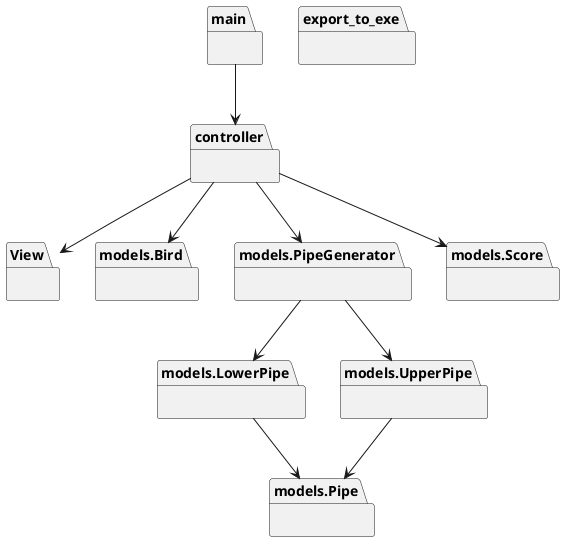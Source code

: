 @startuml packages_BirdJumper
set namespaceSeparator none
package "View" as View {
}
package "controller" as controller {
}
package "export_to_exe" as export_to_exe {
}
package "main" as main {
}
package "models.Bird" as models.Bird {
}
package "models.LowerPipe" as models.LowerPipe {
}
package "models.Pipe" as models.Pipe {
}
package "models.PipeGenerator" as models.PipeGenerator {
}
package "models.Score" as models.Score {
}
package "models.UpperPipe" as models.UpperPipe {
}
controller --> View
controller --> models.Bird
controller --> models.PipeGenerator
controller --> models.Score
main --> controller
models.LowerPipe --> models.Pipe
models.PipeGenerator --> models.LowerPipe
models.PipeGenerator --> models.UpperPipe
models.UpperPipe --> models.Pipe
@enduml
